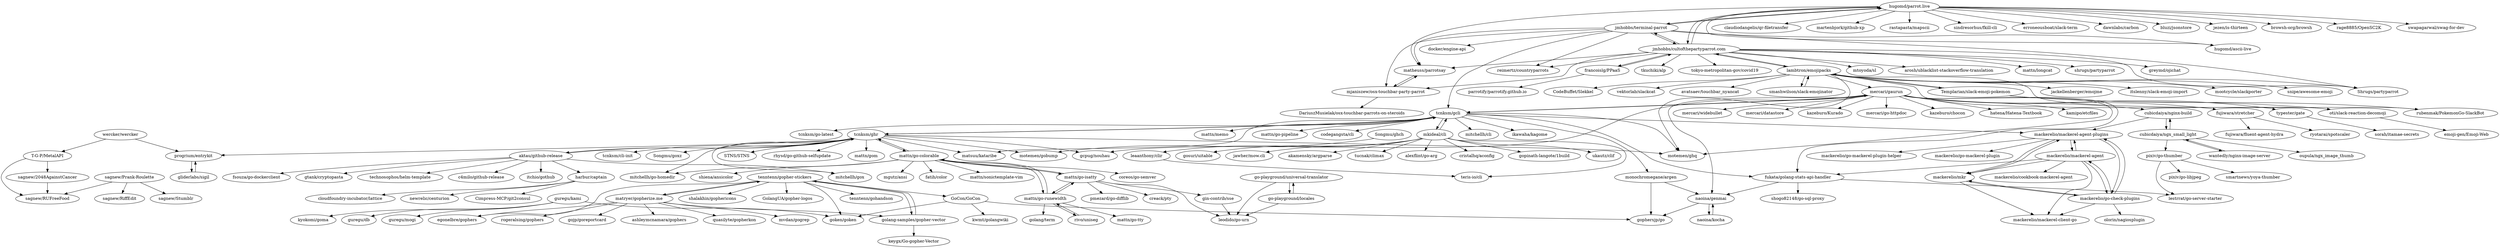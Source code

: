 digraph G {
"hugomd/parrot.live" -> "jmhobbs/terminal-parrot"
"hugomd/parrot.live" -> "matheuss/parrotsay"
"hugomd/parrot.live" -> "claudiodangelis/qr-filetransfer" ["e"=1]
"hugomd/parrot.live" -> "jmhobbs/cultofthepartyparrot.com"
"hugomd/parrot.live" -> "martenbjork/github-xp" ["e"=1]
"hugomd/parrot.live" -> "rastapasta/mapscii" ["e"=1]
"hugomd/parrot.live" -> "sindresorhus/fkill-cli" ["e"=1]
"hugomd/parrot.live" -> "erroneousboat/slack-term" ["e"=1]
"hugomd/parrot.live" -> "dawnlabs/carbon" ["e"=1]
"hugomd/parrot.live" -> "bluzi/jsonstore" ["e"=1]
"hugomd/parrot.live" -> "jezen/is-thirteen" ["e"=1]
"hugomd/parrot.live" -> "browsh-org/browsh" ["e"=1]
"hugomd/parrot.live" -> "rage8885/OpenSC2K" ["e"=1]
"hugomd/parrot.live" -> "swapagarwal/swag-for-dev" ["e"=1]
"hugomd/parrot.live" -> "hugomd/ascii-live"
"wercker/wercker" -> "T-G-P/MetalAPI"
"wercker/wercker" -> "progrium/entrykit"
"tcnksm/gcli" -> "tcnksm/ghr"
"tcnksm/gcli" -> "mitchellh/cli" ["e"=1]
"tcnksm/gcli" -> "motemen/ghq" ["e"=1]
"tcnksm/gcli" -> "mercari/gaurun"
"tcnksm/gcli" -> "fukata/golang-stats-api-handler"
"tcnksm/gcli" -> "ikawaha/kagome" ["e"=1]
"tcnksm/gcli" -> "tcnksm/go-latest"
"tcnksm/gcli" -> "mattn/memo" ["e"=1]
"tcnksm/gcli" -> "mattn/go-pipeline"
"tcnksm/gcli" -> "matsuu/kataribe" ["e"=1]
"tcnksm/gcli" -> "monochromegane/argen"
"tcnksm/gcli" -> "codegangsta/cli" ["e"=1]
"tcnksm/gcli" -> "mackerelio/mackerel-agent-plugins"
"tcnksm/gcli" -> "mkideal/cli"
"smashwilson/slack-emojinator" -> "lambtron/emojipacks"
"jmhobbs/cultofthepartyparrot.com" -> "jmhobbs/terminal-parrot"
"jmhobbs/cultofthepartyparrot.com" -> "francoislg/PPaaS"
"jmhobbs/cultofthepartyparrot.com" -> "matheuss/parrotsay"
"jmhobbs/cultofthepartyparrot.com" -> "Shrugs/partyparrot"
"jmhobbs/cultofthepartyparrot.com" -> "hugomd/parrot.live"
"jmhobbs/cultofthepartyparrot.com" -> "mjaniszew/osx-touchbar-party-parrot"
"jmhobbs/cultofthepartyparrot.com" -> "shrugs/partyparrot"
"jmhobbs/cultofthepartyparrot.com" -> "greymd/ojichat" ["e"=1]
"jmhobbs/cultofthepartyparrot.com" -> "tkuchiki/alp" ["e"=1]
"jmhobbs/cultofthepartyparrot.com" -> "reimertz/countryparrots"
"jmhobbs/cultofthepartyparrot.com" -> "lambtron/emojipacks"
"jmhobbs/cultofthepartyparrot.com" -> "tokyo-metropolitan-gov/covid19" ["e"=1]
"jmhobbs/cultofthepartyparrot.com" -> "mtoyoda/sl" ["e"=1]
"jmhobbs/cultofthepartyparrot.com" -> "arosh/ublacklist-stackoverflow-translation" ["e"=1]
"jmhobbs/cultofthepartyparrot.com" -> "mattn/longcat" ["e"=1]
"guregu/kami" -> "guregu/db"
"guregu/kami" -> "guregu/mogi"
"guregu/kami" -> "goken/goken"
"guregu/kami" -> "kyokomi/goma"
"tenntenn/gopher-stickers" -> "golang-samples/gopher-vector"
"tenntenn/gopher-stickers" -> "goken/goken"
"tenntenn/gopher-stickers" -> "shalakhin/gophericons"
"tenntenn/gopher-stickers" -> "egonelbre/gophers" ["e"=1]
"tenntenn/gopher-stickers" -> "GoCon/GoCon"
"tenntenn/gopher-stickers" -> "GolangUA/gopher-logos"
"tenntenn/gopher-stickers" -> "matryer/gopherize.me"
"tenntenn/gopher-stickers" -> "tenntenn/gohandson" ["e"=1]
"mkideal/cli" -> "teris-io/cli"
"mkideal/cli" -> "leaanthony/clir"
"mkideal/cli" -> "gopinath-langote/1build" ["e"=1]
"mkideal/cli" -> "alexflint/go-arg" ["e"=1]
"mkideal/cli" -> "tcnksm/gcli"
"mkideal/cli" -> "cristalhq/aconfig" ["e"=1]
"mkideal/cli" -> "ukautz/clif"
"mkideal/cli" -> "gosuri/uitable" ["e"=1]
"mkideal/cli" -> "jawher/mow.cli" ["e"=1]
"mkideal/cli" -> "akamensky/argparse" ["e"=1]
"mkideal/cli" -> "tucnak/climax"
"Templarian/slack-emoji-pokemon" -> "lambtron/emojipacks"
"Templarian/slack-emoji-pokemon" -> "rubenmak/PokemonGo-SlackBot"
"Templarian/slack-emoji-pokemon" -> "oti/slack-reaction-decomoji"
"tcnksm/ghr" -> "Songmu/goxz"
"tcnksm/ghr" -> "tcnksm/gcli"
"tcnksm/ghr" -> "mitchellh/gox" ["e"=1]
"tcnksm/ghr" -> "motemen/ghq" ["e"=1]
"tcnksm/ghr" -> "aktau/github-release"
"tcnksm/ghr" -> "gcpug/nouhau" ["e"=1]
"tcnksm/ghr" -> "mattn/go-colorable"
"tcnksm/ghr" -> "mitchellh/go-homedir" ["e"=1]
"tcnksm/ghr" -> "STNS/STNS" ["e"=1]
"tcnksm/ghr" -> "matsuu/kataribe" ["e"=1]
"tcnksm/ghr" -> "rhysd/go-github-selfupdate" ["e"=1]
"tcnksm/ghr" -> "progrium/entrykit"
"tcnksm/ghr" -> "mattn/gom" ["e"=1]
"tcnksm/ghr" -> "tcnksm/cli-init"
"tcnksm/ghr" -> "motemen/gobump"
"aktau/github-release" -> "c4milo/github-release"
"aktau/github-release" -> "tcnksm/ghr"
"aktau/github-release" -> "itchio/gothub"
"aktau/github-release" -> "harbur/captain"
"aktau/github-release" -> "fsouza/go-dockerclient" ["e"=1]
"aktau/github-release" -> "gtank/cryptopasta" ["e"=1]
"aktau/github-release" -> "technosophos/helm-template" ["e"=1]
"aktau/github-release" -> "mitchellh/gox" ["e"=1]
"progrium/entrykit" -> "gliderlabs/sigil"
"matryer/gopherize.me" -> "golang-samples/gopher-vector"
"matryer/gopherize.me" -> "egonelbre/gophers" ["e"=1]
"matryer/gopherize.me" -> "tenntenn/gopher-stickers"
"matryer/gopherize.me" -> "ashleymcnamara/gophers" ["e"=1]
"matryer/gopherize.me" -> "quasilyte/gopherkon"
"matryer/gopherize.me" -> "mvdan/gogrep" ["e"=1]
"matryer/gopherize.me" -> "rogeralsing/gophers"
"matryer/gopherize.me" -> "gojp/goreportcard" ["e"=1]
"jmhobbs/terminal-parrot" -> "jmhobbs/cultofthepartyparrot.com"
"jmhobbs/terminal-parrot" -> "hugomd/parrot.live"
"jmhobbs/terminal-parrot" -> "matheuss/parrotsay"
"jmhobbs/terminal-parrot" -> "Shrugs/partyparrot"
"jmhobbs/terminal-parrot" -> "mjaniszew/osx-touchbar-party-parrot"
"jmhobbs/terminal-parrot" -> "reimertz/countryparrots"
"jmhobbs/terminal-parrot" -> "tcnksm/gcli"
"jmhobbs/terminal-parrot" -> "docker/engine-api" ["e"=1]
"jmhobbs/terminal-parrot" -> "hugomd/ascii-live"
"mercari/gaurun" -> "mercari/widebullet"
"mercari/gaurun" -> "mercari/datastore" ["e"=1]
"mercari/gaurun" -> "tcnksm/gcli"
"mercari/gaurun" -> "motemen/ghq" ["e"=1]
"mercari/gaurun" -> "kazeburo/Kurado"
"mercari/gaurun" -> "mercari/go-httpdoc"
"mercari/gaurun" -> "fukata/golang-stats-api-handler"
"mercari/gaurun" -> "naoina/genmai"
"mercari/gaurun" -> "fujiwara/stretcher"
"mercari/gaurun" -> "gcpug/nouhau" ["e"=1]
"mercari/gaurun" -> "kazeburo/chocon"
"mercari/gaurun" -> "hatena/Hatena-Textbook" ["e"=1]
"mercari/gaurun" -> "kamipo/etcfiles"
"mercari/gaurun" -> "cubicdaiya/nginx-build"
"mercari/gaurun" -> "typester/gate"
"cubicdaiya/ngx_small_light" -> "wantedly/nginx-image-server"
"cubicdaiya/ngx_small_light" -> "pixiv/go-thumber"
"cubicdaiya/ngx_small_light" -> "cubicdaiya/nginx-build"
"cubicdaiya/ngx_small_light" -> "oupula/ngx_image_thumb"
"wantedly/nginx-image-server" -> "cubicdaiya/ngx_small_light"
"mattn/go-colorable" -> "mattn/go-isatty"
"mattn/go-colorable" -> "mattn/go-runewidth"
"mattn/go-colorable" -> "coreos/go-semver" ["e"=1]
"mattn/go-colorable" -> "shiena/ansicolor"
"mattn/go-colorable" -> "mgutz/ansi" ["e"=1]
"mattn/go-colorable" -> "mitchellh/go-homedir" ["e"=1]
"mattn/go-colorable" -> "fatih/color" ["e"=1]
"mattn/go-colorable" -> "mattn/sonictemplate-vim" ["e"=1]
"mattn/go-colorable" -> "tcnksm/ghr"
"mattn/go-isatty" -> "mattn/go-colorable"
"mattn/go-isatty" -> "mattn/go-runewidth"
"mattn/go-isatty" -> "leodido/go-urn"
"mattn/go-isatty" -> "gin-contrib/sse"
"mattn/go-isatty" -> "creack/pty" ["e"=1]
"mattn/go-isatty" -> "pmezard/go-difflib" ["e"=1]
"mattn/go-runewidth" -> "mattn/go-isatty"
"mattn/go-runewidth" -> "mattn/go-colorable"
"mattn/go-runewidth" -> "rivo/uniseg"
"mattn/go-runewidth" -> "mattn/go-tty"
"mattn/go-runewidth" -> "golang/term" ["e"=1]
"naoina/genmai" -> "naoina/kocha"
"naoina/genmai" -> "gophersjp/go"
"naoina/kocha" -> "naoina/genmai"
"lambtron/emojipacks" -> "Templarian/slack-emoji-pokemon"
"lambtron/emojipacks" -> "smashwilson/slack-emojinator"
"lambtron/emojipacks" -> "oti/slack-reaction-decomoji"
"lambtron/emojipacks" -> "jackellenberger/emojme"
"lambtron/emojipacks" -> "motemen/ghq" ["e"=1]
"lambtron/emojipacks" -> "itslenny/slack-emoji-import"
"lambtron/emojipacks" -> "mootcycle/slackporter"
"lambtron/emojipacks" -> "jmhobbs/cultofthepartyparrot.com"
"lambtron/emojipacks" -> "snipe/awesome-emoji"
"lambtron/emojipacks" -> "mercari/gaurun"
"lambtron/emojipacks" -> "CodeBuffet/Slekkel"
"lambtron/emojipacks" -> "Shrugs/partyparrot"
"lambtron/emojipacks" -> "vektorlab/slackcat" ["e"=1]
"lambtron/emojipacks" -> "rubenmak/PokemonGo-SlackBot"
"lambtron/emojipacks" -> "avatsaev/touchbar_nyancat" ["e"=1]
"rivo/uniseg" -> "mattn/go-runewidth"
"go-playground/universal-translator" -> "go-playground/locales"
"go-playground/universal-translator" -> "leodido/go-urn"
"pixiv/go-thumber" -> "smartnews/yoya-thumber"
"pixiv/go-thumber" -> "pixiv/go-libjpeg"
"pixiv/go-thumber" -> "lestrrat/go-server-starter"
"go-playground/locales" -> "go-playground/universal-translator"
"go-playground/locales" -> "leodido/go-urn"
"mackerelio/mackerel-agent" -> "mackerelio/mackerel-agent-plugins"
"mackerelio/mackerel-agent" -> "mackerelio/mkr"
"mackerelio/mackerel-agent" -> "mackerelio/go-check-plugins"
"mackerelio/mackerel-agent" -> "mackerelio/cookbook-mackerel-agent"
"mackerelio/mackerel-agent" -> "mackerelio/mackerel-client-go"
"mackerelio/mackerel-agent" -> "fukata/golang-stats-api-handler"
"cubicdaiya/nginx-build" -> "cubicdaiya/ngx_small_light"
"cubicdaiya/nginx-build" -> "mackerelio/mackerel-agent-plugins"
"francoislg/PPaaS" -> "parrotify/parrotify.github.io"
"francoislg/PPaaS" -> "jmhobbs/cultofthepartyparrot.com"
"T-G-P/MetalAPI" -> "sagnew/2048AgainstCancer"
"T-G-P/MetalAPI" -> "sagnew/RUFreeFood"
"sagnew/Prank-Roulette" -> "sagnew/RiffEdit"
"sagnew/Prank-Roulette" -> "sagnew/RUFreeFood"
"sagnew/Prank-Roulette" -> "sagnew/Stumblr"
"gliderlabs/sigil" -> "progrium/entrykit"
"leaanthony/clir" -> "teris-io/cli"
"mjaniszew/osx-touchbar-party-parrot" -> "DariuszMusielak/osx-touchbar-parrots-on-steroids"
"mjaniszew/osx-touchbar-party-parrot" -> "matheuss/parrotsay"
"gin-contrib/sse" -> "leodido/go-urn"
"GoCon/GoCon" -> "gophersjp/go"
"GoCon/GoCon" -> "goken/goken"
"GoCon/GoCon" -> "kwmt/golangwiki"
"harbur/captain" -> "newrelic/centurion" ["e"=1]
"harbur/captain" -> "Cimpress-MCP/git2consul" ["e"=1]
"harbur/captain" -> "cloudfoundry-incubator/lattice" ["e"=1]
"fukata/golang-stats-api-handler" -> "lestrrat/go-server-starter"
"fukata/golang-stats-api-handler" -> "naoina/genmai"
"fukata/golang-stats-api-handler" -> "shogo82148/go-sql-proxy" ["e"=1]
"mackerelio/mackerel-agent-plugins" -> "mackerelio/go-check-plugins"
"mackerelio/mackerel-agent-plugins" -> "mackerelio/mkr"
"mackerelio/mackerel-agent-plugins" -> "mackerelio/mackerel-agent"
"mackerelio/mackerel-agent-plugins" -> "mackerelio/go-mackerel-plugin-helper"
"mackerelio/mackerel-agent-plugins" -> "mackerelio/go-mackerel-plugin"
"fujiwara/stretcher" -> "fujiwara/fluent-agent-hydra"
"fujiwara/stretcher" -> "ryotarai/spotscaler"
"golang-samples/gopher-vector" -> "tenntenn/gopher-stickers"
"golang-samples/gopher-vector" -> "keygx/Go-gopher-Vector"
"Songmu/ghch" -> "motemen/gobump"
"mackerelio/go-check-plugins" -> "mackerelio/mkr"
"mackerelio/go-check-plugins" -> "mackerelio/mackerel-agent-plugins"
"mackerelio/go-check-plugins" -> "mackerelio/mackerel-agent"
"mackerelio/go-check-plugins" -> "mackerelio/mackerel-client-go"
"mackerelio/go-check-plugins" -> "olorin/nagiosplugin"
"typester/gate" -> "sorah/itamae-secrets" ["e"=1]
"matheuss/parrotsay" -> "mjaniszew/osx-touchbar-party-parrot"
"monochromegane/argen" -> "gophersjp/go"
"monochromegane/argen" -> "naoina/genmai"
"oti/slack-reaction-decomoji" -> "emoji-gen/Emoji-Web"
"mackerelio/mkr" -> "mackerelio/mackerel-client-go"
"mackerelio/mkr" -> "mackerelio/go-check-plugins"
"mackerelio/mkr" -> "mackerelio/mackerel-agent-plugins"
"sagnew/2048AgainstCancer" -> "sagnew/RUFreeFood"
"hugomd/parrot.live" ["l"="-17,-0.751"]
"jmhobbs/terminal-parrot" ["l"="-17.066,-0.774"]
"matheuss/parrotsay" ["l"="-17.033,-0.763"]
"claudiodangelis/qr-filetransfer" ["l"="28.609,-18.843"]
"jmhobbs/cultofthepartyparrot.com" ["l"="-17.045,-0.724"]
"martenbjork/github-xp" ["l"="26.129,-26.405"]
"rastapasta/mapscii" ["l"="-11.479,-17.872"]
"sindresorhus/fkill-cli" ["l"="25.929,-26.295"]
"erroneousboat/slack-term" ["l"="22.15,2.287"]
"dawnlabs/carbon" ["l"="26.202,-26.459"]
"bluzi/jsonstore" ["l"="25.816,-26.132"]
"jezen/is-thirteen" ["l"="28.88,-19.371"]
"browsh-org/browsh" ["l"="-11.598,-17.996"]
"rage8885/OpenSC2K" ["l"="26.182,-26.371"]
"swapagarwal/swag-for-dev" ["l"="28.063,-19.536"]
"hugomd/ascii-live" ["l"="-17.01,-0.787"]
"wercker/wercker" ["l"="-17.475,-0.663"]
"T-G-P/MetalAPI" ["l"="-17.501,-0.628"]
"progrium/entrykit" ["l"="-17.434,-0.726"]
"tcnksm/gcli" ["l"="-17.224,-0.865"]
"tcnksm/ghr" ["l"="-17.359,-0.809"]
"mitchellh/cli" ["l"="-13.16,1.746"]
"motemen/ghq" ["l"="-11.056,-23.708"]
"mercari/gaurun" ["l"="-17.17,-0.854"]
"fukata/golang-stats-api-handler" ["l"="-17.212,-0.912"]
"ikawaha/kagome" ["l"="-10.788,-23.582"]
"tcnksm/go-latest" ["l"="-17.259,-0.85"]
"mattn/memo" ["l"="-10.915,-23.626"]
"mattn/go-pipeline" ["l"="-17.239,-0.825"]
"matsuu/kataribe" ["l"="-11.513,-24.417"]
"monochromegane/argen" ["l"="-17.16,-0.918"]
"codegangsta/cli" ["l"="-12.88,1.865"]
"mackerelio/mackerel-agent-plugins" ["l"="-17.277,-0.91"]
"mkideal/cli" ["l"="-17.193,-0.939"]
"smashwilson/slack-emojinator" ["l"="-17.153,-0.679"]
"lambtron/emojipacks" ["l"="-17.112,-0.696"]
"francoislg/PPaaS" ["l"="-17.019,-0.68"]
"Shrugs/partyparrot" ["l"="-17.086,-0.731"]
"mjaniszew/osx-touchbar-party-parrot" ["l"="-17.035,-0.787"]
"shrugs/partyparrot" ["l"="-17.003,-0.706"]
"greymd/ojichat" ["l"="-10.812,-23.824"]
"tkuchiki/alp" ["l"="-11.486,-24.441"]
"reimertz/countryparrots" ["l"="-17.062,-0.747"]
"tokyo-metropolitan-gov/covid19" ["l"="-10.863,-23.814"]
"mtoyoda/sl" ["l"="-8.788,-20.269"]
"arosh/ublacklist-stackoverflow-translation" ["l"="-10.665,-23.886"]
"mattn/longcat" ["l"="-10.77,-23.731"]
"guregu/kami" ["l"="-17.042,-1.166"]
"guregu/db" ["l"="-17.069,-1.175"]
"guregu/mogi" ["l"="-17.053,-1.198"]
"goken/goken" ["l"="-17.021,-1.118"]
"kyokomi/goma" ["l"="-17.03,-1.189"]
"tenntenn/gopher-stickers" ["l"="-16.971,-1.119"]
"golang-samples/gopher-vector" ["l"="-16.952,-1.153"]
"shalakhin/gophericons" ["l"="-16.954,-1.083"]
"egonelbre/gophers" ["l"="-13.37,1.57"]
"GoCon/GoCon" ["l"="-17.034,-1.067"]
"GolangUA/gopher-logos" ["l"="-16.99,-1.147"]
"matryer/gopherize.me" ["l"="-16.924,-1.131"]
"tenntenn/gohandson" ["l"="-10.672,-23.555"]
"teris-io/cli" ["l"="-17.202,-0.971"]
"leaanthony/clir" ["l"="-17.186,-0.984"]
"gopinath-langote/1build" ["l"="-26.098,12.754"]
"alexflint/go-arg" ["l"="-13.373,1.785"]
"cristalhq/aconfig" ["l"="-13.552,1.507"]
"ukautz/clif" ["l"="-17.161,-0.96"]
"gosuri/uitable" ["l"="-13.367,1.812"]
"jawher/mow.cli" ["l"="-13.101,1.88"]
"akamensky/argparse" ["l"="-13.587,1.785"]
"tucnak/climax" ["l"="-17.157,-0.991"]
"Templarian/slack-emoji-pokemon" ["l"="-17.095,-0.656"]
"rubenmak/PokemonGo-SlackBot" ["l"="-17.12,-0.651"]
"oti/slack-reaction-decomoji" ["l"="-17.089,-0.628"]
"Songmu/goxz" ["l"="-17.391,-0.799"]
"mitchellh/gox" ["l"="-13.017,1.777"]
"aktau/github-release" ["l"="-17.355,-0.749"]
"gcpug/nouhau" ["l"="-10.766,-23.61"]
"mattn/go-colorable" ["l"="-17.45,-0.831"]
"mitchellh/go-homedir" ["l"="-13.258,1.734"]
"STNS/STNS" ["l"="13.718,24.971"]
"rhysd/go-github-selfupdate" ["l"="-13.069,1.996"]
"mattn/gom" ["l"="-12.763,1.939"]
"tcnksm/cli-init" ["l"="-17.354,-0.845"]
"motemen/gobump" ["l"="-17.388,-0.844"]
"c4milo/github-release" ["l"="-17.372,-0.71"]
"itchio/gothub" ["l"="-17.386,-0.739"]
"harbur/captain" ["l"="-17.335,-0.69"]
"fsouza/go-dockerclient" ["l"="-13.006,1.797"]
"gtank/cryptopasta" ["l"="-13.094,1.845"]
"technosophos/helm-template" ["l"="-11.252,0.51"]
"gliderlabs/sigil" ["l"="-17.465,-0.714"]
"ashleymcnamara/gophers" ["l"="-13.292,1.56"]
"quasilyte/gopherkon" ["l"="-16.891,-1.157"]
"mvdan/gogrep" ["l"="-13.587,1.69"]
"rogeralsing/gophers" ["l"="-16.892,-1.12"]
"gojp/goreportcard" ["l"="-13.248,1.578"]
"docker/engine-api" ["l"="-14.045,-6.289"]
"mercari/widebullet" ["l"="-17.152,-0.83"]
"mercari/datastore" ["l"="-16.508,-0.85"]
"kazeburo/Kurado" ["l"="-17.194,-0.836"]
"mercari/go-httpdoc" ["l"="-17.128,-0.842"]
"naoina/genmai" ["l"="-17.14,-0.924"]
"fujiwara/stretcher" ["l"="-17.098,-0.88"]
"kazeburo/chocon" ["l"="-17.19,-0.811"]
"hatena/Hatena-Textbook" ["l"="-11.063,-23.729"]
"kamipo/etcfiles" ["l"="-17.164,-0.81"]
"cubicdaiya/nginx-build" ["l"="-17.245,-0.947"]
"typester/gate" ["l"="-17.14,-0.874"]
"cubicdaiya/ngx_small_light" ["l"="-17.269,-1.004"]
"wantedly/nginx-image-server" ["l"="-17.281,-1.031"]
"pixiv/go-thumber" ["l"="-17.245,-1.046"]
"oupula/ngx_image_thumb" ["l"="-17.308,-1.023"]
"mattn/go-isatty" ["l"="-17.495,-0.864"]
"mattn/go-runewidth" ["l"="-17.504,-0.83"]
"coreos/go-semver" ["l"="-13.391,1.789"]
"shiena/ansicolor" ["l"="-17.467,-0.797"]
"mgutz/ansi" ["l"="-13.738,1.392"]
"fatih/color" ["l"="-13.312,1.64"]
"mattn/sonictemplate-vim" ["l"="-10.858,-23.537"]
"leodido/go-urn" ["l"="-17.544,-0.897"]
"gin-contrib/sse" ["l"="-17.521,-0.889"]
"creack/pty" ["l"="-13.345,1.904"]
"pmezard/go-difflib" ["l"="-13.102,1.94"]
"rivo/uniseg" ["l"="-17.54,-0.83"]
"mattn/go-tty" ["l"="-17.533,-0.795"]
"golang/term" ["l"="-13.332,1.751"]
"naoina/kocha" ["l"="-17.113,-0.939"]
"gophersjp/go" ["l"="-17.103,-0.979"]
"jackellenberger/emojme" ["l"="-17.144,-0.723"]
"itslenny/slack-emoji-import" ["l"="-17.128,-0.672"]
"mootcycle/slackporter" ["l"="-17.078,-0.679"]
"snipe/awesome-emoji" ["l"="-17.148,-0.64"]
"CodeBuffet/Slekkel" ["l"="-17.142,-0.702"]
"vektorlab/slackcat" ["l"="13.612,24.583"]
"avatsaev/touchbar_nyancat" ["l"="-47.675,-1.307"]
"go-playground/universal-translator" ["l"="-17.569,-0.928"]
"go-playground/locales" ["l"="-17.581,-0.906"]
"smartnews/yoya-thumber" ["l"="-17.231,-1.078"]
"pixiv/go-libjpeg" ["l"="-17.263,-1.083"]
"lestrrat/go-server-starter" ["l"="-17.228,-0.991"]
"mackerelio/mackerel-agent" ["l"="-17.283,-0.933"]
"mackerelio/mkr" ["l"="-17.303,-0.918"]
"mackerelio/go-check-plugins" ["l"="-17.306,-0.941"]
"mackerelio/cookbook-mackerel-agent" ["l"="-17.32,-0.916"]
"mackerelio/mackerel-client-go" ["l"="-17.322,-0.934"]
"parrotify/parrotify.github.io" ["l"="-16.994,-0.654"]
"sagnew/2048AgainstCancer" ["l"="-17.518,-0.617"]
"sagnew/RUFreeFood" ["l"="-17.518,-0.601"]
"sagnew/Prank-Roulette" ["l"="-17.533,-0.577"]
"sagnew/RiffEdit" ["l"="-17.552,-0.568"]
"sagnew/Stumblr" ["l"="-17.534,-0.557"]
"DariuszMusielak/osx-touchbar-parrots-on-steroids" ["l"="-17.019,-0.818"]
"kwmt/golangwiki" ["l"="-17.051,-1.078"]
"newrelic/centurion" ["l"="-14.111,-6.526"]
"Cimpress-MCP/git2consul" ["l"="-14.239,-6.035"]
"cloudfoundry-incubator/lattice" ["l"="-9.987,0.999"]
"shogo82148/go-sql-proxy" ["l"="-10.744,-23.493"]
"mackerelio/go-mackerel-plugin-helper" ["l"="-17.277,-0.888"]
"mackerelio/go-mackerel-plugin" ["l"="-17.296,-0.89"]
"fujiwara/fluent-agent-hydra" ["l"="-17.067,-0.904"]
"ryotarai/spotscaler" ["l"="-17.066,-0.877"]
"keygx/Go-gopher-Vector" ["l"="-16.944,-1.185"]
"Songmu/ghch" ["l"="-17.407,-0.873"]
"olorin/nagiosplugin" ["l"="-17.334,-0.964"]
"sorah/itamae-secrets" ["l"="-11.315,-23.742"]
"emoji-gen/Emoji-Web" ["l"="-17.079,-0.592"]
}